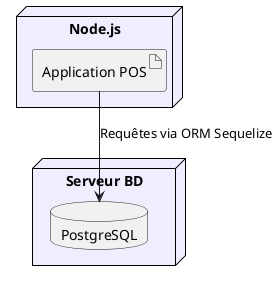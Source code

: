 @startuml VueDeploiement
skinparam componentStyle rectangle
skinparam node {
    BackgroundColor #EEF
    BorderColor Black
}

node "Node.js" {
    artifact "Application POS"
}

' Base de données PostgreSQL
node "Serveur BD" {
    database "PostgreSQL"
}

' Connexions entre les artefacts
"Application POS" --> "PostgreSQL" : Requêtes via ORM Sequelize

@enduml
